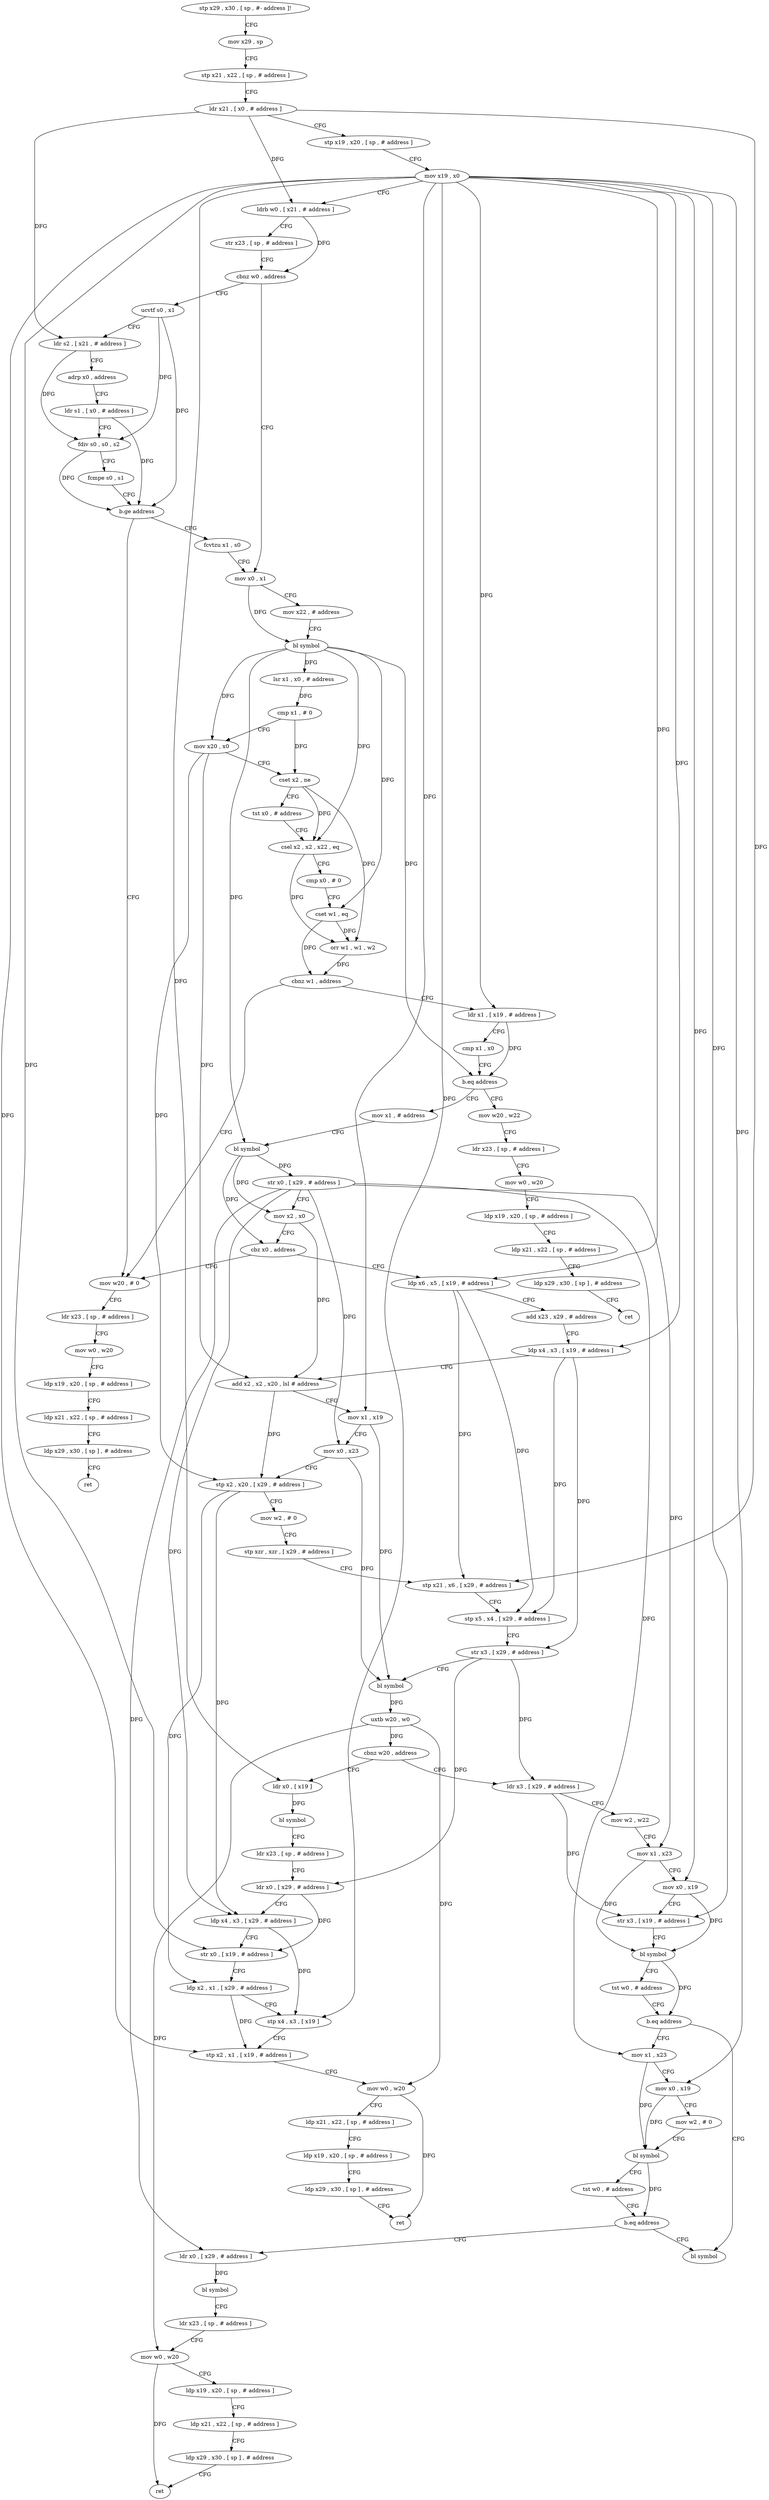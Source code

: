 digraph "func" {
"174568" [label = "stp x29 , x30 , [ sp , #- address ]!" ]
"174572" [label = "mov x29 , sp" ]
"174576" [label = "stp x21 , x22 , [ sp , # address ]" ]
"174580" [label = "ldr x21 , [ x0 , # address ]" ]
"174584" [label = "stp x19 , x20 , [ sp , # address ]" ]
"174588" [label = "mov x19 , x0" ]
"174592" [label = "ldrb w0 , [ x21 , # address ]" ]
"174596" [label = "str x23 , [ sp , # address ]" ]
"174600" [label = "cbnz w0 , address" ]
"174636" [label = "mov x0 , x1" ]
"174604" [label = "ucvtf s0 , x1" ]
"174640" [label = "mov x22 , # address" ]
"174644" [label = "bl symbol" ]
"174648" [label = "lsr x1 , x0 , # address" ]
"174652" [label = "cmp x1 , # 0" ]
"174656" [label = "mov x20 , x0" ]
"174660" [label = "cset x2 , ne" ]
"174664" [label = "tst x0 , # address" ]
"174668" [label = "csel x2 , x2 , x22 , eq" ]
"174672" [label = "cmp x0 , # 0" ]
"174676" [label = "cset w1 , eq" ]
"174680" [label = "orr w1 , w1 , w2" ]
"174684" [label = "cbnz w1 , address" ]
"174904" [label = "mov w20 , # 0" ]
"174688" [label = "ldr x1 , [ x19 , # address ]" ]
"174608" [label = "ldr s2 , [ x21 , # address ]" ]
"174612" [label = "adrp x0 , address" ]
"174616" [label = "ldr s1 , [ x0 , # address ]" ]
"174620" [label = "fdiv s0 , s0 , s2" ]
"174624" [label = "fcmpe s0 , s1" ]
"174628" [label = "b.ge address" ]
"174632" [label = "fcvtzu x1 , s0" ]
"174908" [label = "ldr x23 , [ sp , # address ]" ]
"174912" [label = "mov w0 , w20" ]
"174916" [label = "ldp x19 , x20 , [ sp , # address ]" ]
"174920" [label = "ldp x21 , x22 , [ sp , # address ]" ]
"174924" [label = "ldp x29 , x30 , [ sp ] , # address" ]
"174928" [label = "ret" ]
"174692" [label = "cmp x1 , x0" ]
"174696" [label = "b.eq address" ]
"174872" [label = "mov w20 , w22" ]
"174700" [label = "mov x1 , # address" ]
"174876" [label = "ldr x23 , [ sp , # address ]" ]
"174880" [label = "mov w0 , w20" ]
"174884" [label = "ldp x19 , x20 , [ sp , # address ]" ]
"174888" [label = "ldp x21 , x22 , [ sp , # address ]" ]
"174892" [label = "ldp x29 , x30 , [ sp ] , # address" ]
"174896" [label = "ret" ]
"174704" [label = "bl symbol" ]
"174708" [label = "str x0 , [ x29 , # address ]" ]
"174712" [label = "mov x2 , x0" ]
"174716" [label = "cbz x0 , address" ]
"174720" [label = "ldp x6 , x5 , [ x19 , # address ]" ]
"174724" [label = "add x23 , x29 , # address" ]
"174728" [label = "ldp x4 , x3 , [ x19 , # address ]" ]
"174732" [label = "add x2 , x2 , x20 , lsl # address" ]
"174736" [label = "mov x1 , x19" ]
"174740" [label = "mov x0 , x23" ]
"174744" [label = "stp x2 , x20 , [ x29 , # address ]" ]
"174748" [label = "mov w2 , # 0" ]
"174752" [label = "stp xzr , xzr , [ x29 , # address ]" ]
"174756" [label = "stp x21 , x6 , [ x29 , # address ]" ]
"174760" [label = "stp x5 , x4 , [ x29 , # address ]" ]
"174764" [label = "str x3 , [ x29 , # address ]" ]
"174768" [label = "bl symbol" ]
"174772" [label = "uxtb w20 , w0" ]
"174776" [label = "cbnz w20 , address" ]
"174936" [label = "ldr x0 , [ x19 ]" ]
"174780" [label = "ldr x3 , [ x29 , # address ]" ]
"174940" [label = "bl symbol" ]
"174944" [label = "ldr x23 , [ sp , # address ]" ]
"174948" [label = "ldr x0 , [ x29 , # address ]" ]
"174952" [label = "ldp x4 , x3 , [ x29 , # address ]" ]
"174956" [label = "str x0 , [ x19 , # address ]" ]
"174960" [label = "ldp x2 , x1 , [ x29 , # address ]" ]
"174964" [label = "stp x4 , x3 , [ x19 ]" ]
"174968" [label = "stp x2 , x1 , [ x19 , # address ]" ]
"174972" [label = "mov w0 , w20" ]
"174976" [label = "ldp x21 , x22 , [ sp , # address ]" ]
"174980" [label = "ldp x19 , x20 , [ sp , # address ]" ]
"174984" [label = "ldp x29 , x30 , [ sp ] , # address" ]
"174988" [label = "ret" ]
"174784" [label = "mov w2 , w22" ]
"174788" [label = "mov x1 , x23" ]
"174792" [label = "mov x0 , x19" ]
"174796" [label = "str x3 , [ x19 , # address ]" ]
"174800" [label = "bl symbol" ]
"174804" [label = "tst w0 , # address" ]
"174808" [label = "b.eq address" ]
"174992" [label = "bl symbol" ]
"174812" [label = "mov x1 , x23" ]
"174816" [label = "mov x0 , x19" ]
"174820" [label = "mov w2 , # 0" ]
"174824" [label = "bl symbol" ]
"174828" [label = "tst w0 , # address" ]
"174832" [label = "b.eq address" ]
"174836" [label = "ldr x0 , [ x29 , # address ]" ]
"174840" [label = "bl symbol" ]
"174844" [label = "ldr x23 , [ sp , # address ]" ]
"174848" [label = "mov w0 , w20" ]
"174852" [label = "ldp x19 , x20 , [ sp , # address ]" ]
"174856" [label = "ldp x21 , x22 , [ sp , # address ]" ]
"174860" [label = "ldp x29 , x30 , [ sp ] , # address" ]
"174864" [label = "ret" ]
"174568" -> "174572" [ label = "CFG" ]
"174572" -> "174576" [ label = "CFG" ]
"174576" -> "174580" [ label = "CFG" ]
"174580" -> "174584" [ label = "CFG" ]
"174580" -> "174592" [ label = "DFG" ]
"174580" -> "174608" [ label = "DFG" ]
"174580" -> "174756" [ label = "DFG" ]
"174584" -> "174588" [ label = "CFG" ]
"174588" -> "174592" [ label = "CFG" ]
"174588" -> "174688" [ label = "DFG" ]
"174588" -> "174720" [ label = "DFG" ]
"174588" -> "174728" [ label = "DFG" ]
"174588" -> "174736" [ label = "DFG" ]
"174588" -> "174936" [ label = "DFG" ]
"174588" -> "174956" [ label = "DFG" ]
"174588" -> "174964" [ label = "DFG" ]
"174588" -> "174968" [ label = "DFG" ]
"174588" -> "174792" [ label = "DFG" ]
"174588" -> "174796" [ label = "DFG" ]
"174588" -> "174816" [ label = "DFG" ]
"174592" -> "174596" [ label = "CFG" ]
"174592" -> "174600" [ label = "DFG" ]
"174596" -> "174600" [ label = "CFG" ]
"174600" -> "174636" [ label = "CFG" ]
"174600" -> "174604" [ label = "CFG" ]
"174636" -> "174640" [ label = "CFG" ]
"174636" -> "174644" [ label = "DFG" ]
"174604" -> "174608" [ label = "CFG" ]
"174604" -> "174620" [ label = "DFG" ]
"174604" -> "174628" [ label = "DFG" ]
"174640" -> "174644" [ label = "CFG" ]
"174644" -> "174648" [ label = "DFG" ]
"174644" -> "174656" [ label = "DFG" ]
"174644" -> "174668" [ label = "DFG" ]
"174644" -> "174676" [ label = "DFG" ]
"174644" -> "174696" [ label = "DFG" ]
"174644" -> "174704" [ label = "DFG" ]
"174648" -> "174652" [ label = "DFG" ]
"174652" -> "174656" [ label = "CFG" ]
"174652" -> "174660" [ label = "DFG" ]
"174656" -> "174660" [ label = "CFG" ]
"174656" -> "174732" [ label = "DFG" ]
"174656" -> "174744" [ label = "DFG" ]
"174660" -> "174664" [ label = "CFG" ]
"174660" -> "174668" [ label = "DFG" ]
"174660" -> "174680" [ label = "DFG" ]
"174664" -> "174668" [ label = "CFG" ]
"174668" -> "174672" [ label = "CFG" ]
"174668" -> "174680" [ label = "DFG" ]
"174672" -> "174676" [ label = "CFG" ]
"174676" -> "174680" [ label = "DFG" ]
"174676" -> "174684" [ label = "DFG" ]
"174680" -> "174684" [ label = "DFG" ]
"174684" -> "174904" [ label = "CFG" ]
"174684" -> "174688" [ label = "CFG" ]
"174904" -> "174908" [ label = "CFG" ]
"174688" -> "174692" [ label = "CFG" ]
"174688" -> "174696" [ label = "DFG" ]
"174608" -> "174612" [ label = "CFG" ]
"174608" -> "174620" [ label = "DFG" ]
"174612" -> "174616" [ label = "CFG" ]
"174616" -> "174620" [ label = "CFG" ]
"174616" -> "174628" [ label = "DFG" ]
"174620" -> "174624" [ label = "CFG" ]
"174620" -> "174628" [ label = "DFG" ]
"174624" -> "174628" [ label = "CFG" ]
"174628" -> "174904" [ label = "CFG" ]
"174628" -> "174632" [ label = "CFG" ]
"174632" -> "174636" [ label = "CFG" ]
"174908" -> "174912" [ label = "CFG" ]
"174912" -> "174916" [ label = "CFG" ]
"174916" -> "174920" [ label = "CFG" ]
"174920" -> "174924" [ label = "CFG" ]
"174924" -> "174928" [ label = "CFG" ]
"174692" -> "174696" [ label = "CFG" ]
"174696" -> "174872" [ label = "CFG" ]
"174696" -> "174700" [ label = "CFG" ]
"174872" -> "174876" [ label = "CFG" ]
"174700" -> "174704" [ label = "CFG" ]
"174876" -> "174880" [ label = "CFG" ]
"174880" -> "174884" [ label = "CFG" ]
"174884" -> "174888" [ label = "CFG" ]
"174888" -> "174892" [ label = "CFG" ]
"174892" -> "174896" [ label = "CFG" ]
"174704" -> "174708" [ label = "DFG" ]
"174704" -> "174712" [ label = "DFG" ]
"174704" -> "174716" [ label = "DFG" ]
"174708" -> "174712" [ label = "CFG" ]
"174708" -> "174952" [ label = "DFG" ]
"174708" -> "174836" [ label = "DFG" ]
"174708" -> "174740" [ label = "DFG" ]
"174708" -> "174788" [ label = "DFG" ]
"174708" -> "174812" [ label = "DFG" ]
"174712" -> "174716" [ label = "CFG" ]
"174712" -> "174732" [ label = "DFG" ]
"174716" -> "174904" [ label = "CFG" ]
"174716" -> "174720" [ label = "CFG" ]
"174720" -> "174724" [ label = "CFG" ]
"174720" -> "174756" [ label = "DFG" ]
"174720" -> "174760" [ label = "DFG" ]
"174724" -> "174728" [ label = "CFG" ]
"174728" -> "174732" [ label = "CFG" ]
"174728" -> "174760" [ label = "DFG" ]
"174728" -> "174764" [ label = "DFG" ]
"174732" -> "174736" [ label = "CFG" ]
"174732" -> "174744" [ label = "DFG" ]
"174736" -> "174740" [ label = "CFG" ]
"174736" -> "174768" [ label = "DFG" ]
"174740" -> "174744" [ label = "CFG" ]
"174740" -> "174768" [ label = "DFG" ]
"174744" -> "174748" [ label = "CFG" ]
"174744" -> "174952" [ label = "DFG" ]
"174744" -> "174960" [ label = "DFG" ]
"174748" -> "174752" [ label = "CFG" ]
"174752" -> "174756" [ label = "CFG" ]
"174756" -> "174760" [ label = "CFG" ]
"174760" -> "174764" [ label = "CFG" ]
"174764" -> "174768" [ label = "CFG" ]
"174764" -> "174948" [ label = "DFG" ]
"174764" -> "174780" [ label = "DFG" ]
"174768" -> "174772" [ label = "DFG" ]
"174772" -> "174776" [ label = "DFG" ]
"174772" -> "174972" [ label = "DFG" ]
"174772" -> "174848" [ label = "DFG" ]
"174776" -> "174936" [ label = "CFG" ]
"174776" -> "174780" [ label = "CFG" ]
"174936" -> "174940" [ label = "DFG" ]
"174780" -> "174784" [ label = "CFG" ]
"174780" -> "174796" [ label = "DFG" ]
"174940" -> "174944" [ label = "CFG" ]
"174944" -> "174948" [ label = "CFG" ]
"174948" -> "174952" [ label = "CFG" ]
"174948" -> "174956" [ label = "DFG" ]
"174952" -> "174956" [ label = "CFG" ]
"174952" -> "174964" [ label = "DFG" ]
"174956" -> "174960" [ label = "CFG" ]
"174960" -> "174964" [ label = "CFG" ]
"174960" -> "174968" [ label = "DFG" ]
"174964" -> "174968" [ label = "CFG" ]
"174968" -> "174972" [ label = "CFG" ]
"174972" -> "174976" [ label = "CFG" ]
"174972" -> "174988" [ label = "DFG" ]
"174976" -> "174980" [ label = "CFG" ]
"174980" -> "174984" [ label = "CFG" ]
"174984" -> "174988" [ label = "CFG" ]
"174784" -> "174788" [ label = "CFG" ]
"174788" -> "174792" [ label = "CFG" ]
"174788" -> "174800" [ label = "DFG" ]
"174792" -> "174796" [ label = "CFG" ]
"174792" -> "174800" [ label = "DFG" ]
"174796" -> "174800" [ label = "CFG" ]
"174800" -> "174804" [ label = "CFG" ]
"174800" -> "174808" [ label = "DFG" ]
"174804" -> "174808" [ label = "CFG" ]
"174808" -> "174992" [ label = "CFG" ]
"174808" -> "174812" [ label = "CFG" ]
"174812" -> "174816" [ label = "CFG" ]
"174812" -> "174824" [ label = "DFG" ]
"174816" -> "174820" [ label = "CFG" ]
"174816" -> "174824" [ label = "DFG" ]
"174820" -> "174824" [ label = "CFG" ]
"174824" -> "174828" [ label = "CFG" ]
"174824" -> "174832" [ label = "DFG" ]
"174828" -> "174832" [ label = "CFG" ]
"174832" -> "174992" [ label = "CFG" ]
"174832" -> "174836" [ label = "CFG" ]
"174836" -> "174840" [ label = "DFG" ]
"174840" -> "174844" [ label = "CFG" ]
"174844" -> "174848" [ label = "CFG" ]
"174848" -> "174852" [ label = "CFG" ]
"174848" -> "174864" [ label = "DFG" ]
"174852" -> "174856" [ label = "CFG" ]
"174856" -> "174860" [ label = "CFG" ]
"174860" -> "174864" [ label = "CFG" ]
}
